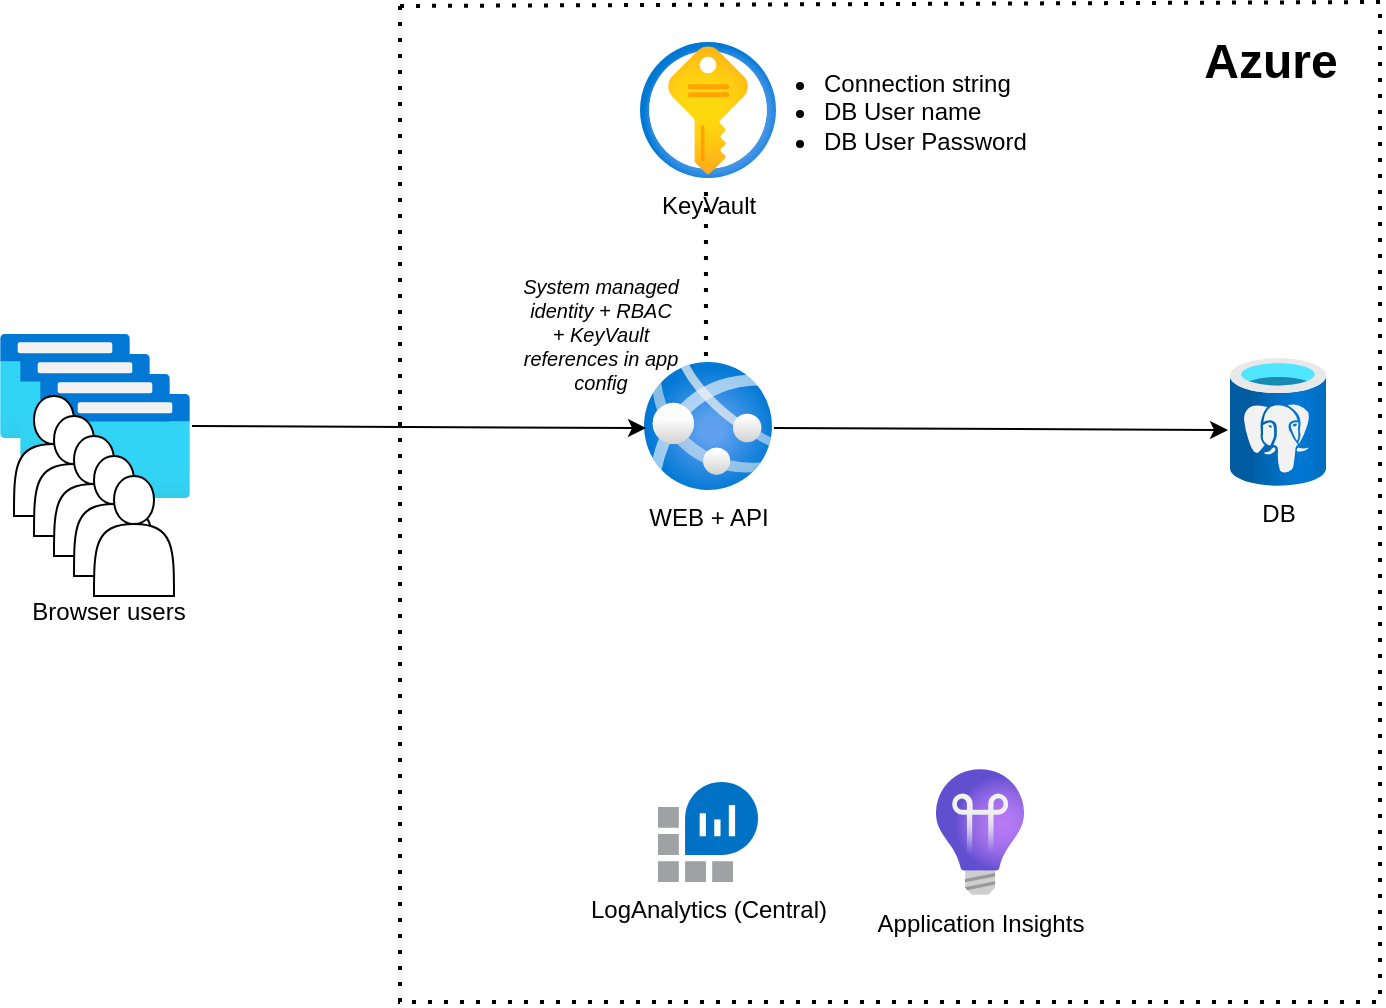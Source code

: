 <mxfile version="20.3.6" type="github"><diagram id="CIYdKKqNAJBwTVAFqt9w" name="Page-1"><mxGraphModel dx="1420" dy="800" grid="1" gridSize="10" guides="1" tooltips="1" connect="1" arrows="1" fold="1" page="1" pageScale="1" pageWidth="850" pageHeight="1100" math="0" shadow="0"><root><mxCell id="0"/><mxCell id="1" parent="0"/><mxCell id="0QP-IHk7IyoN1cNLL2Y5-1" value="WEB + API" style="aspect=fixed;html=1;points=[];align=center;image;fontSize=12;image=img/lib/azure2/app_services/App_Services.svg;" vertex="1" parent="1"><mxGeometry x="402" y="200" width="64" height="64" as="geometry"/></mxCell><mxCell id="0QP-IHk7IyoN1cNLL2Y5-2" value="DB" style="aspect=fixed;html=1;points=[];align=center;image;fontSize=12;image=img/lib/azure2/databases/Azure_Database_PostgreSQL_Server.svg;" vertex="1" parent="1"><mxGeometry x="695" y="198" width="48" height="64" as="geometry"/></mxCell><mxCell id="0QP-IHk7IyoN1cNLL2Y5-3" value="Application Insights" style="aspect=fixed;html=1;points=[];align=center;image;fontSize=12;image=img/lib/azure2/devops/Application_Insights.svg;" vertex="1" parent="1"><mxGeometry x="548" y="403.5" width="44" height="63" as="geometry"/></mxCell><mxCell id="0QP-IHk7IyoN1cNLL2Y5-4" value="KeyVault" style="aspect=fixed;html=1;points=[];align=center;image;fontSize=12;image=img/lib/azure2/security/Key_Vaults.svg;" vertex="1" parent="1"><mxGeometry x="400" y="40" width="68" height="68" as="geometry"/></mxCell><mxCell id="0QP-IHk7IyoN1cNLL2Y5-5" value="LogAnalytics (Central)" style="sketch=0;aspect=fixed;html=1;points=[];align=center;image;fontSize=12;image=img/lib/mscae/Log_Analytics_Workspaces.svg;" vertex="1" parent="1"><mxGeometry x="409" y="410" width="50" height="50" as="geometry"/></mxCell><mxCell id="0QP-IHk7IyoN1cNLL2Y5-8" value="" style="endArrow=none;dashed=1;html=1;dashPattern=1 3;strokeWidth=2;rounded=0;exitX=0.484;exitY=-0.047;exitDx=0;exitDy=0;exitPerimeter=0;entryX=0.485;entryY=1.029;entryDx=0;entryDy=0;entryPerimeter=0;" edge="1" parent="1" source="0QP-IHk7IyoN1cNLL2Y5-1" target="0QP-IHk7IyoN1cNLL2Y5-4"><mxGeometry width="50" height="50" relative="1" as="geometry"><mxPoint x="612" y="450" as="sourcePoint"/><mxPoint x="492" y="120" as="targetPoint"/></mxGeometry></mxCell><mxCell id="0QP-IHk7IyoN1cNLL2Y5-9" value="" style="aspect=fixed;html=1;points=[];align=center;image;fontSize=12;image=img/lib/azure2/general/Browser.svg;" vertex="1" parent="1"><mxGeometry x="80" y="186" width="65" height="52" as="geometry"/></mxCell><mxCell id="0QP-IHk7IyoN1cNLL2Y5-10" value="" style="aspect=fixed;html=1;points=[];align=center;image;fontSize=12;image=img/lib/azure2/general/Browser.svg;" vertex="1" parent="1"><mxGeometry x="90" y="196" width="65" height="52" as="geometry"/></mxCell><mxCell id="0QP-IHk7IyoN1cNLL2Y5-11" value="" style="aspect=fixed;html=1;points=[];align=center;image;fontSize=12;image=img/lib/azure2/general/Browser.svg;" vertex="1" parent="1"><mxGeometry x="100" y="206" width="65" height="52" as="geometry"/></mxCell><mxCell id="0QP-IHk7IyoN1cNLL2Y5-12" value="" style="aspect=fixed;html=1;points=[];align=center;image;fontSize=12;image=img/lib/azure2/general/Browser.svg;" vertex="1" parent="1"><mxGeometry x="110" y="216" width="65" height="52" as="geometry"/></mxCell><mxCell id="0QP-IHk7IyoN1cNLL2Y5-13" value="" style="endArrow=classic;html=1;rounded=0;entryX=0.016;entryY=0.516;entryDx=0;entryDy=0;entryPerimeter=0;exitX=1.015;exitY=0.308;exitDx=0;exitDy=0;exitPerimeter=0;" edge="1" parent="1" source="0QP-IHk7IyoN1cNLL2Y5-12" target="0QP-IHk7IyoN1cNLL2Y5-1"><mxGeometry width="50" height="50" relative="1" as="geometry"><mxPoint x="180" y="233" as="sourcePoint"/><mxPoint x="370" y="232" as="targetPoint"/></mxGeometry></mxCell><mxCell id="0QP-IHk7IyoN1cNLL2Y5-14" value="" style="endArrow=classic;html=1;rounded=0;entryX=0.016;entryY=0.516;entryDx=0;entryDy=0;entryPerimeter=0;exitX=1.015;exitY=0.308;exitDx=0;exitDy=0;exitPerimeter=0;" edge="1" parent="1"><mxGeometry width="50" height="50" relative="1" as="geometry"><mxPoint x="466.975" y="233.016" as="sourcePoint"/><mxPoint x="694.024" y="234.024" as="targetPoint"/></mxGeometry></mxCell><mxCell id="0QP-IHk7IyoN1cNLL2Y5-15" value="" style="shape=actor;whiteSpace=wrap;html=1;" vertex="1" parent="1"><mxGeometry x="87" y="217" width="40" height="60" as="geometry"/></mxCell><mxCell id="0QP-IHk7IyoN1cNLL2Y5-16" value="" style="shape=actor;whiteSpace=wrap;html=1;" vertex="1" parent="1"><mxGeometry x="97" y="227" width="40" height="60" as="geometry"/></mxCell><mxCell id="0QP-IHk7IyoN1cNLL2Y5-17" value="" style="shape=actor;whiteSpace=wrap;html=1;" vertex="1" parent="1"><mxGeometry x="107" y="237" width="40" height="60" as="geometry"/></mxCell><mxCell id="0QP-IHk7IyoN1cNLL2Y5-18" value="" style="shape=actor;whiteSpace=wrap;html=1;" vertex="1" parent="1"><mxGeometry x="117" y="247" width="40" height="60" as="geometry"/></mxCell><mxCell id="0QP-IHk7IyoN1cNLL2Y5-19" value="" style="shape=actor;whiteSpace=wrap;html=1;" vertex="1" parent="1"><mxGeometry x="127" y="257" width="40" height="60" as="geometry"/></mxCell><mxCell id="0QP-IHk7IyoN1cNLL2Y5-22" value="Browser users" style="text;html=1;align=center;verticalAlign=middle;resizable=0;points=[];autosize=1;strokeColor=none;fillColor=none;" vertex="1" parent="1"><mxGeometry x="84" y="310" width="100" height="30" as="geometry"/></mxCell><mxCell id="0QP-IHk7IyoN1cNLL2Y5-26" value="" style="endArrow=none;dashed=1;html=1;dashPattern=1 3;strokeWidth=2;rounded=0;" edge="1" parent="1"><mxGeometry width="50" height="50" relative="1" as="geometry"><mxPoint x="280" y="22" as="sourcePoint"/><mxPoint x="280" y="20" as="targetPoint"/><Array as="points"><mxPoint x="770" y="20"/><mxPoint x="770" y="520"/><mxPoint x="280" y="520"/></Array></mxGeometry></mxCell><mxCell id="0QP-IHk7IyoN1cNLL2Y5-27" value="&lt;ul&gt;&lt;li&gt;Connection string&lt;/li&gt;&lt;li&gt;DB User name&lt;/li&gt;&lt;li&gt;DB User Password&lt;/li&gt;&lt;/ul&gt;" style="text;strokeColor=none;fillColor=none;html=1;whiteSpace=wrap;verticalAlign=middle;overflow=hidden;" vertex="1" parent="1"><mxGeometry x="450" y="39" width="158" height="69" as="geometry"/></mxCell><mxCell id="0QP-IHk7IyoN1cNLL2Y5-30" value="Azure" style="text;strokeColor=none;fillColor=none;html=1;fontSize=24;fontStyle=1;verticalAlign=middle;align=center;" vertex="1" parent="1"><mxGeometry x="670" y="30" width="90" height="40" as="geometry"/></mxCell><mxCell id="0QP-IHk7IyoN1cNLL2Y5-31" value="System managed identity + RBAC + KeyVault references in app config" style="text;html=1;strokeColor=none;fillColor=none;align=center;verticalAlign=middle;whiteSpace=wrap;rounded=0;fontStyle=2;fontSize=10;" vertex="1" parent="1"><mxGeometry x="340" y="155" width="81" height="61" as="geometry"/></mxCell></root></mxGraphModel></diagram></mxfile>